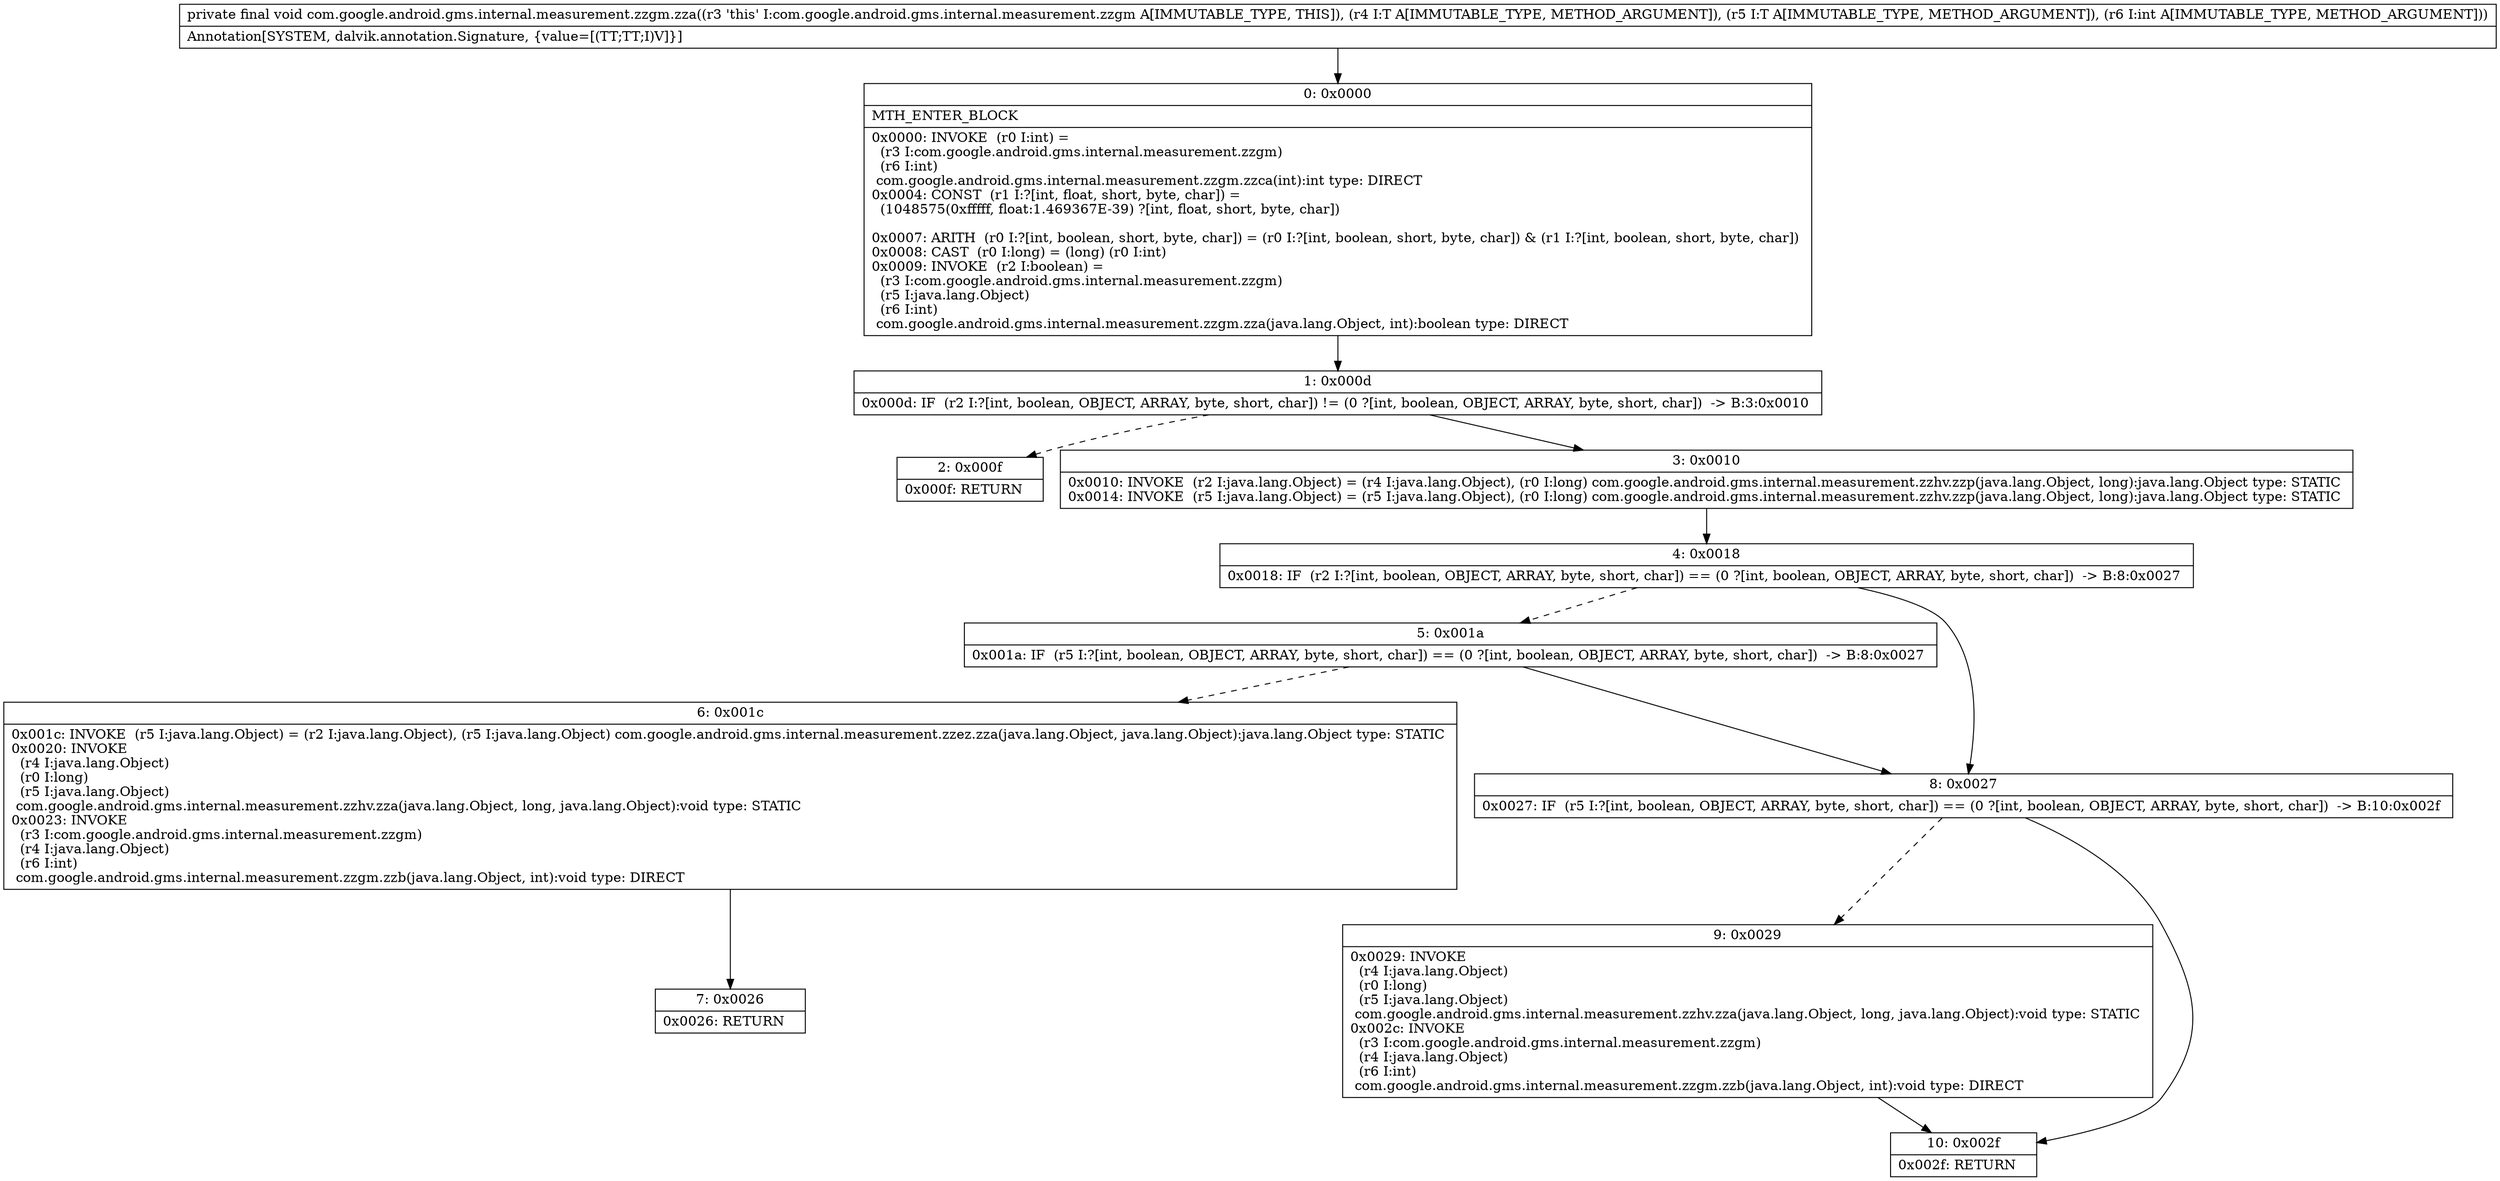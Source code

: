 digraph "CFG forcom.google.android.gms.internal.measurement.zzgm.zza(Ljava\/lang\/Object;Ljava\/lang\/Object;I)V" {
Node_0 [shape=record,label="{0\:\ 0x0000|MTH_ENTER_BLOCK\l|0x0000: INVOKE  (r0 I:int) = \l  (r3 I:com.google.android.gms.internal.measurement.zzgm)\l  (r6 I:int)\l com.google.android.gms.internal.measurement.zzgm.zzca(int):int type: DIRECT \l0x0004: CONST  (r1 I:?[int, float, short, byte, char]) = \l  (1048575(0xfffff, float:1.469367E\-39) ?[int, float, short, byte, char])\l \l0x0007: ARITH  (r0 I:?[int, boolean, short, byte, char]) = (r0 I:?[int, boolean, short, byte, char]) & (r1 I:?[int, boolean, short, byte, char]) \l0x0008: CAST  (r0 I:long) = (long) (r0 I:int) \l0x0009: INVOKE  (r2 I:boolean) = \l  (r3 I:com.google.android.gms.internal.measurement.zzgm)\l  (r5 I:java.lang.Object)\l  (r6 I:int)\l com.google.android.gms.internal.measurement.zzgm.zza(java.lang.Object, int):boolean type: DIRECT \l}"];
Node_1 [shape=record,label="{1\:\ 0x000d|0x000d: IF  (r2 I:?[int, boolean, OBJECT, ARRAY, byte, short, char]) != (0 ?[int, boolean, OBJECT, ARRAY, byte, short, char])  \-\> B:3:0x0010 \l}"];
Node_2 [shape=record,label="{2\:\ 0x000f|0x000f: RETURN   \l}"];
Node_3 [shape=record,label="{3\:\ 0x0010|0x0010: INVOKE  (r2 I:java.lang.Object) = (r4 I:java.lang.Object), (r0 I:long) com.google.android.gms.internal.measurement.zzhv.zzp(java.lang.Object, long):java.lang.Object type: STATIC \l0x0014: INVOKE  (r5 I:java.lang.Object) = (r5 I:java.lang.Object), (r0 I:long) com.google.android.gms.internal.measurement.zzhv.zzp(java.lang.Object, long):java.lang.Object type: STATIC \l}"];
Node_4 [shape=record,label="{4\:\ 0x0018|0x0018: IF  (r2 I:?[int, boolean, OBJECT, ARRAY, byte, short, char]) == (0 ?[int, boolean, OBJECT, ARRAY, byte, short, char])  \-\> B:8:0x0027 \l}"];
Node_5 [shape=record,label="{5\:\ 0x001a|0x001a: IF  (r5 I:?[int, boolean, OBJECT, ARRAY, byte, short, char]) == (0 ?[int, boolean, OBJECT, ARRAY, byte, short, char])  \-\> B:8:0x0027 \l}"];
Node_6 [shape=record,label="{6\:\ 0x001c|0x001c: INVOKE  (r5 I:java.lang.Object) = (r2 I:java.lang.Object), (r5 I:java.lang.Object) com.google.android.gms.internal.measurement.zzez.zza(java.lang.Object, java.lang.Object):java.lang.Object type: STATIC \l0x0020: INVOKE  \l  (r4 I:java.lang.Object)\l  (r0 I:long)\l  (r5 I:java.lang.Object)\l com.google.android.gms.internal.measurement.zzhv.zza(java.lang.Object, long, java.lang.Object):void type: STATIC \l0x0023: INVOKE  \l  (r3 I:com.google.android.gms.internal.measurement.zzgm)\l  (r4 I:java.lang.Object)\l  (r6 I:int)\l com.google.android.gms.internal.measurement.zzgm.zzb(java.lang.Object, int):void type: DIRECT \l}"];
Node_7 [shape=record,label="{7\:\ 0x0026|0x0026: RETURN   \l}"];
Node_8 [shape=record,label="{8\:\ 0x0027|0x0027: IF  (r5 I:?[int, boolean, OBJECT, ARRAY, byte, short, char]) == (0 ?[int, boolean, OBJECT, ARRAY, byte, short, char])  \-\> B:10:0x002f \l}"];
Node_9 [shape=record,label="{9\:\ 0x0029|0x0029: INVOKE  \l  (r4 I:java.lang.Object)\l  (r0 I:long)\l  (r5 I:java.lang.Object)\l com.google.android.gms.internal.measurement.zzhv.zza(java.lang.Object, long, java.lang.Object):void type: STATIC \l0x002c: INVOKE  \l  (r3 I:com.google.android.gms.internal.measurement.zzgm)\l  (r4 I:java.lang.Object)\l  (r6 I:int)\l com.google.android.gms.internal.measurement.zzgm.zzb(java.lang.Object, int):void type: DIRECT \l}"];
Node_10 [shape=record,label="{10\:\ 0x002f|0x002f: RETURN   \l}"];
MethodNode[shape=record,label="{private final void com.google.android.gms.internal.measurement.zzgm.zza((r3 'this' I:com.google.android.gms.internal.measurement.zzgm A[IMMUTABLE_TYPE, THIS]), (r4 I:T A[IMMUTABLE_TYPE, METHOD_ARGUMENT]), (r5 I:T A[IMMUTABLE_TYPE, METHOD_ARGUMENT]), (r6 I:int A[IMMUTABLE_TYPE, METHOD_ARGUMENT]))  | Annotation[SYSTEM, dalvik.annotation.Signature, \{value=[(TT;TT;I)V]\}]\l}"];
MethodNode -> Node_0;
Node_0 -> Node_1;
Node_1 -> Node_2[style=dashed];
Node_1 -> Node_3;
Node_3 -> Node_4;
Node_4 -> Node_5[style=dashed];
Node_4 -> Node_8;
Node_5 -> Node_6[style=dashed];
Node_5 -> Node_8;
Node_6 -> Node_7;
Node_8 -> Node_9[style=dashed];
Node_8 -> Node_10;
Node_9 -> Node_10;
}

